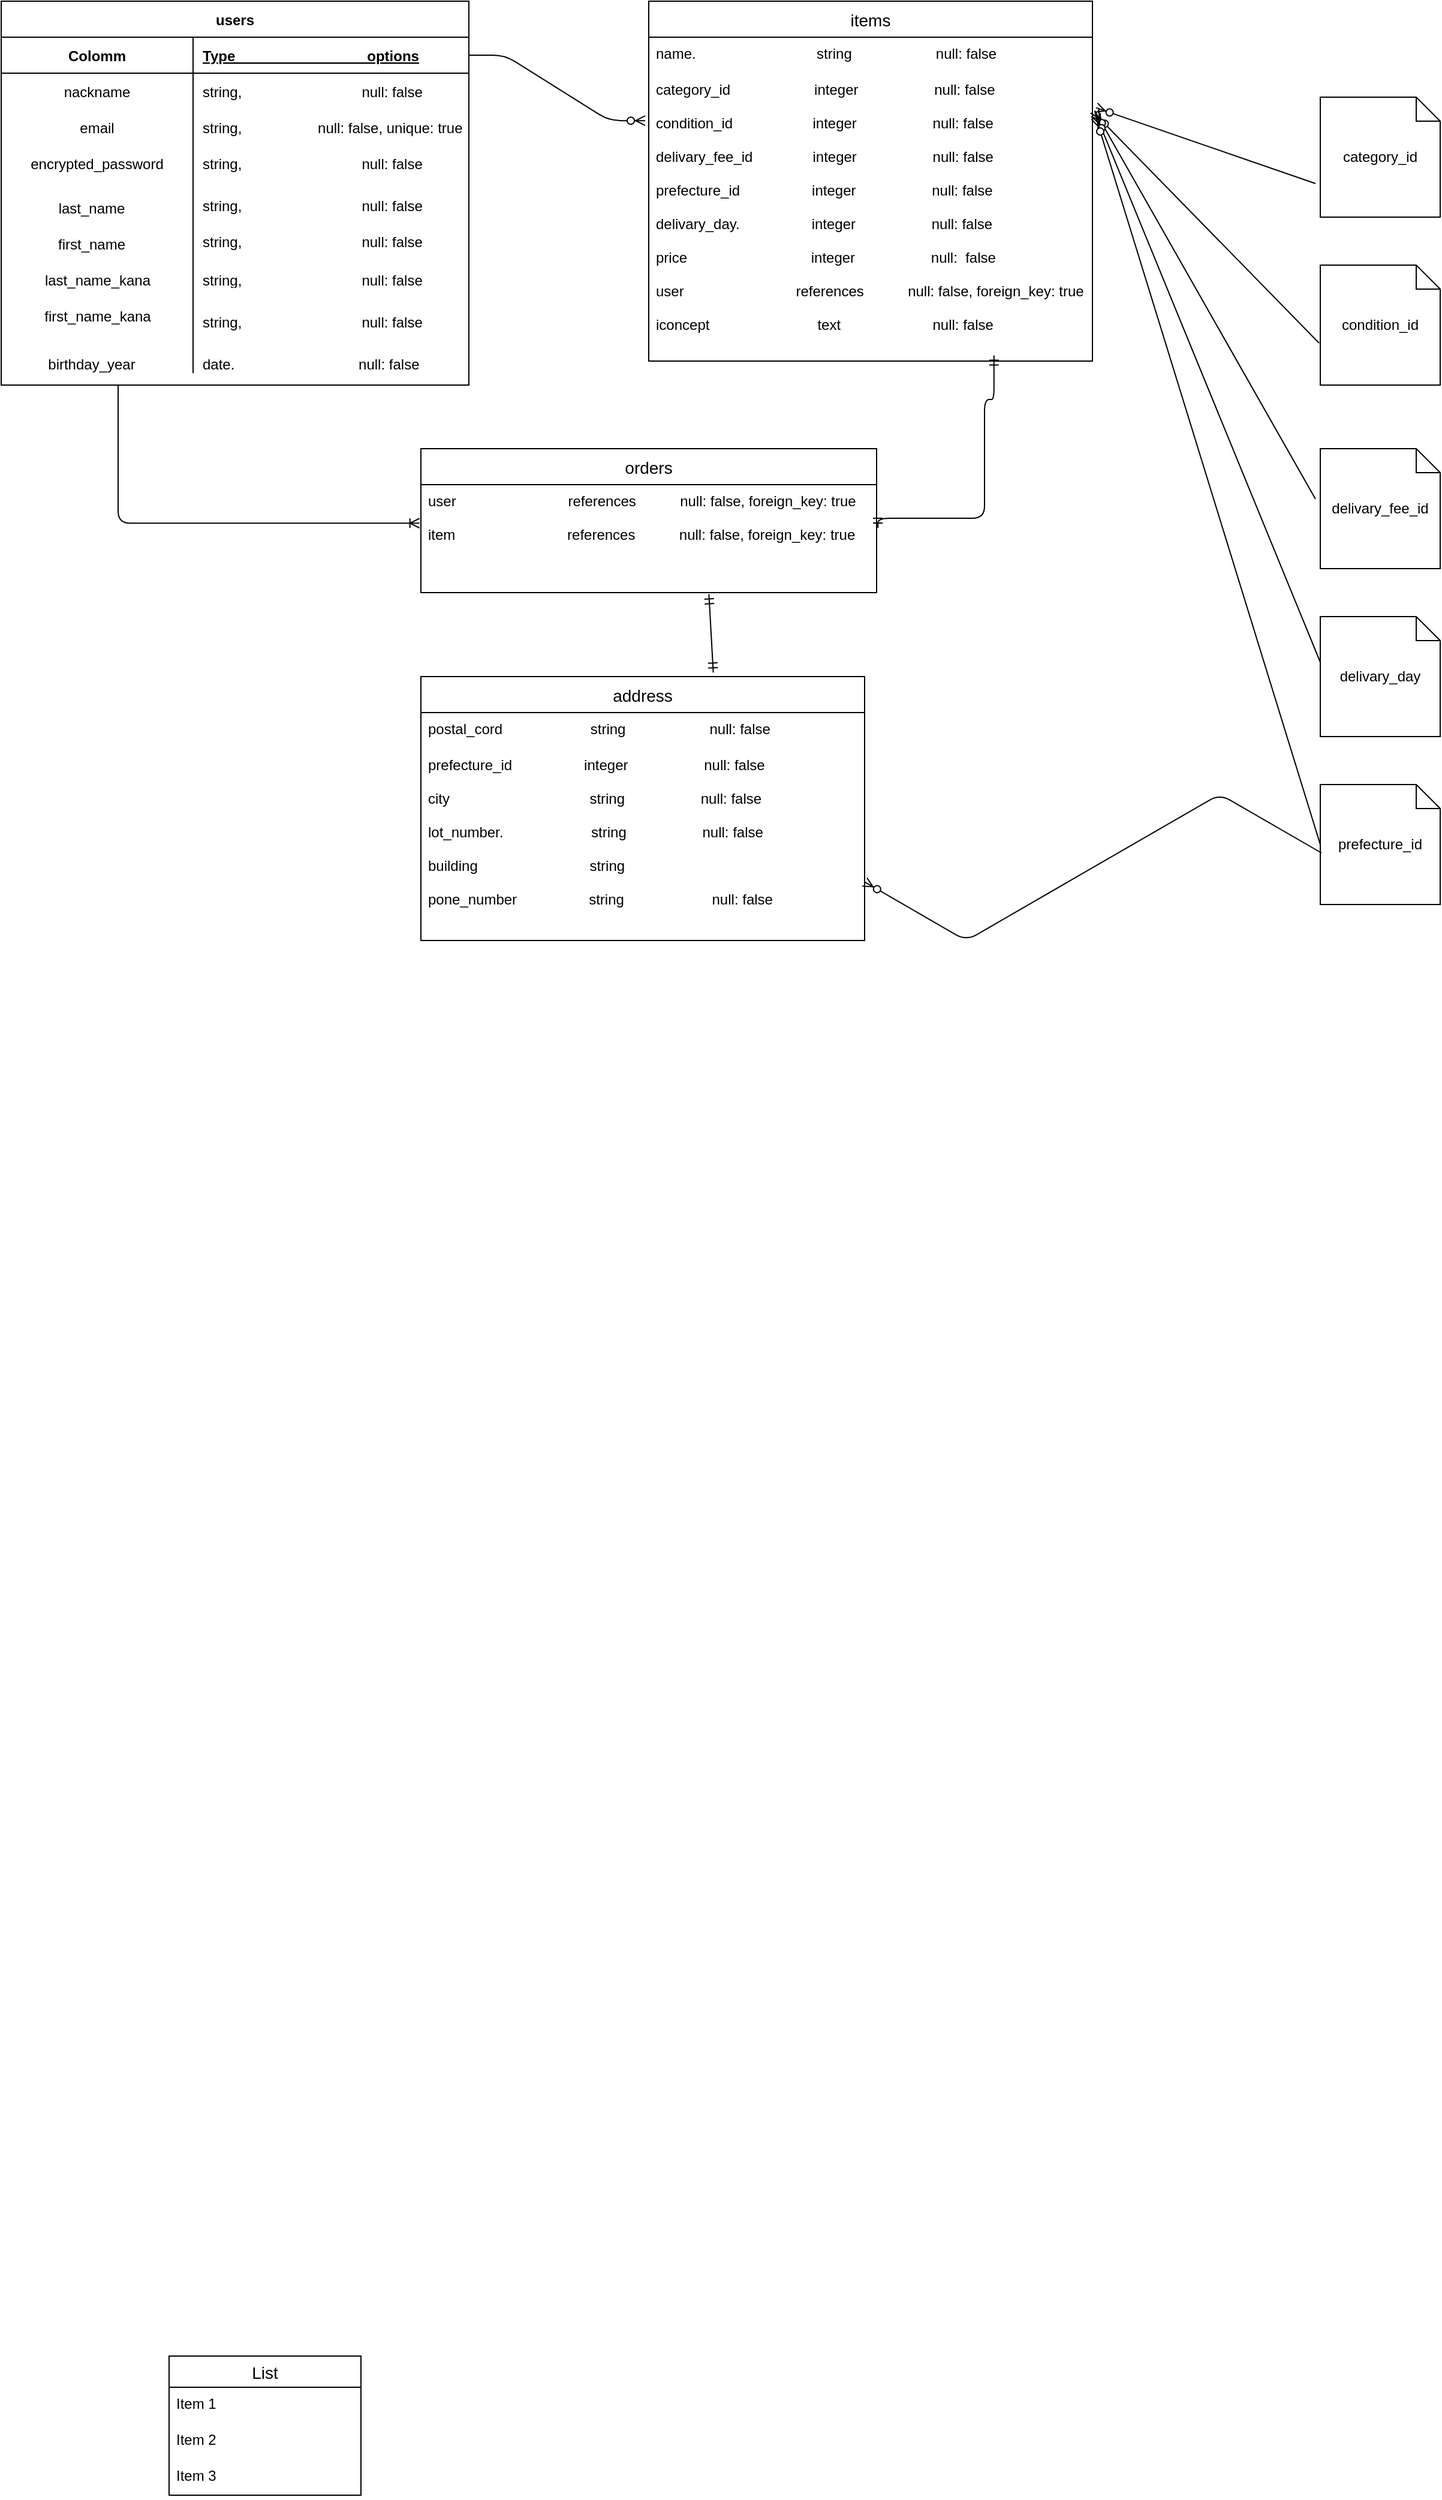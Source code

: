 <mxfile>
    <diagram id="6rxYV_z5v7gB33G_r-bc" name="ページ1">
        <mxGraphModel dx="1072" dy="3091" grid="1" gridSize="10" guides="1" tooltips="1" connect="0" arrows="1" fold="1" page="1" pageScale="1" pageWidth="827" pageHeight="1169" math="0" shadow="0">
            <root>
                <mxCell id="0"/>
                <mxCell id="1" parent="0"/>
                <mxCell id="2" value="List" style="swimlane;fontStyle=0;childLayout=stackLayout;horizontal=1;startSize=26;horizontalStack=0;resizeParent=1;resizeParentMax=0;resizeLast=0;collapsible=1;marginBottom=0;align=center;fontSize=14;" parent="1" vertex="1">
                    <mxGeometry x="150" y="210" width="160" height="116" as="geometry"/>
                </mxCell>
                <mxCell id="3" value="Item 1" style="text;strokeColor=none;fillColor=none;spacingLeft=4;spacingRight=4;overflow=hidden;rotatable=0;points=[[0,0.5],[1,0.5]];portConstraint=eastwest;fontSize=12;" parent="2" vertex="1">
                    <mxGeometry y="26" width="160" height="30" as="geometry"/>
                </mxCell>
                <mxCell id="4" value="Item 2" style="text;strokeColor=none;fillColor=none;spacingLeft=4;spacingRight=4;overflow=hidden;rotatable=0;points=[[0,0.5],[1,0.5]];portConstraint=eastwest;fontSize=12;" parent="2" vertex="1">
                    <mxGeometry y="56" width="160" height="30" as="geometry"/>
                </mxCell>
                <mxCell id="5" value="Item 3" style="text;strokeColor=none;fillColor=none;spacingLeft=4;spacingRight=4;overflow=hidden;rotatable=0;points=[[0,0.5],[1,0.5]];portConstraint=eastwest;fontSize=12;" parent="2" vertex="1">
                    <mxGeometry y="86" width="160" height="30" as="geometry"/>
                </mxCell>
                <mxCell id="20" value="users" style="shape=table;startSize=30;container=1;collapsible=1;childLayout=tableLayout;fixedRows=1;rowLines=0;fontStyle=1;align=center;resizeLast=1;" parent="1" vertex="1">
                    <mxGeometry x="10" y="-1753" width="390" height="320" as="geometry"/>
                </mxCell>
                <mxCell id="21" value="" style="shape=partialRectangle;collapsible=0;dropTarget=0;pointerEvents=0;fillColor=none;top=0;left=0;bottom=1;right=0;points=[[0,0.5],[1,0.5]];portConstraint=eastwest;" parent="20" vertex="1">
                    <mxGeometry y="30" width="390" height="30" as="geometry"/>
                </mxCell>
                <mxCell id="22" value="Colomm" style="shape=partialRectangle;connectable=0;fillColor=none;top=0;left=0;bottom=0;right=0;fontStyle=1;overflow=hidden;" parent="21" vertex="1">
                    <mxGeometry width="160" height="30" as="geometry"/>
                </mxCell>
                <mxCell id="23" value="Type                                 options" style="shape=partialRectangle;connectable=0;fillColor=none;top=0;left=0;bottom=0;right=0;align=left;spacingLeft=6;fontStyle=5;overflow=hidden;" parent="21" vertex="1">
                    <mxGeometry x="160" width="230" height="30" as="geometry"/>
                </mxCell>
                <mxCell id="24" value="" style="shape=partialRectangle;collapsible=0;dropTarget=0;pointerEvents=0;fillColor=none;top=0;left=0;bottom=0;right=0;points=[[0,0.5],[1,0.5]];portConstraint=eastwest;" parent="20" vertex="1">
                    <mxGeometry y="60" width="390" height="30" as="geometry"/>
                </mxCell>
                <mxCell id="25" value="nackname" style="shape=partialRectangle;connectable=0;fillColor=none;top=0;left=0;bottom=0;right=0;editable=1;overflow=hidden;" parent="24" vertex="1">
                    <mxGeometry width="160" height="30" as="geometry"/>
                </mxCell>
                <mxCell id="26" value="string,                              null: false" style="shape=partialRectangle;connectable=0;fillColor=none;top=0;left=0;bottom=0;right=0;align=left;spacingLeft=6;overflow=hidden;" parent="24" vertex="1">
                    <mxGeometry x="160" width="230" height="30" as="geometry"/>
                </mxCell>
                <mxCell id="27" value="" style="shape=partialRectangle;collapsible=0;dropTarget=0;pointerEvents=0;fillColor=none;top=0;left=0;bottom=0;right=0;points=[[0,0.5],[1,0.5]];portConstraint=eastwest;" parent="20" vertex="1">
                    <mxGeometry y="90" width="390" height="30" as="geometry"/>
                </mxCell>
                <mxCell id="28" value="email" style="shape=partialRectangle;connectable=0;fillColor=none;top=0;left=0;bottom=0;right=0;editable=1;overflow=hidden;" parent="27" vertex="1">
                    <mxGeometry width="160" height="30" as="geometry"/>
                </mxCell>
                <mxCell id="29" value="string,                   null: false, unique: true" style="shape=partialRectangle;connectable=0;fillColor=none;top=0;left=0;bottom=0;right=0;align=left;spacingLeft=6;overflow=hidden;" parent="27" vertex="1">
                    <mxGeometry x="160" width="230" height="30" as="geometry"/>
                </mxCell>
                <mxCell id="30" value="" style="shape=partialRectangle;collapsible=0;dropTarget=0;pointerEvents=0;fillColor=none;top=0;left=0;bottom=0;right=0;points=[[0,0.5],[1,0.5]];portConstraint=eastwest;" parent="20" vertex="1">
                    <mxGeometry y="120" width="390" height="30" as="geometry"/>
                </mxCell>
                <mxCell id="31" value="encrypted_password" style="shape=partialRectangle;connectable=0;fillColor=none;top=0;left=0;bottom=0;right=0;editable=1;overflow=hidden;" parent="30" vertex="1">
                    <mxGeometry width="160" height="30" as="geometry"/>
                </mxCell>
                <mxCell id="32" value="string,                              null: false" style="shape=partialRectangle;connectable=0;fillColor=none;top=0;left=0;bottom=0;right=0;align=left;spacingLeft=6;overflow=hidden;" parent="30" vertex="1">
                    <mxGeometry x="160" width="230" height="30" as="geometry"/>
                </mxCell>
                <mxCell id="41" value="" style="shape=partialRectangle;collapsible=0;dropTarget=0;pointerEvents=0;fillColor=none;top=0;left=0;bottom=0;right=0;points=[[0,0.5],[1,0.5]];portConstraint=eastwest;" parent="20" vertex="1">
                    <mxGeometry y="150" width="390" height="40" as="geometry"/>
                </mxCell>
                <mxCell id="42" value="" style="shape=partialRectangle;connectable=0;fillColor=none;top=0;left=0;bottom=0;right=0;editable=1;overflow=hidden;" parent="41" vertex="1">
                    <mxGeometry width="160" height="40" as="geometry"/>
                </mxCell>
                <mxCell id="43" value="string,                              null: false" style="shape=partialRectangle;connectable=0;fillColor=none;top=0;left=0;bottom=0;right=0;align=left;spacingLeft=6;overflow=hidden;" parent="41" vertex="1">
                    <mxGeometry x="160" width="230" height="40" as="geometry"/>
                </mxCell>
                <mxCell id="46" value="" style="shape=partialRectangle;collapsible=0;dropTarget=0;pointerEvents=0;fillColor=none;top=0;left=0;bottom=0;right=0;points=[[0,0.5],[1,0.5]];portConstraint=eastwest;" parent="20" vertex="1">
                    <mxGeometry y="190" width="390" height="20" as="geometry"/>
                </mxCell>
                <mxCell id="47" value="" style="shape=partialRectangle;connectable=0;fillColor=none;top=0;left=0;bottom=0;right=0;editable=1;overflow=hidden;" parent="46" vertex="1">
                    <mxGeometry width="160" height="20" as="geometry"/>
                </mxCell>
                <mxCell id="48" value="string,                              null: false" style="shape=partialRectangle;connectable=0;fillColor=none;top=0;left=0;bottom=0;right=0;align=left;spacingLeft=6;overflow=hidden;" parent="46" vertex="1">
                    <mxGeometry x="160" width="230" height="20" as="geometry"/>
                </mxCell>
                <mxCell id="50" value="" style="shape=partialRectangle;collapsible=0;dropTarget=0;pointerEvents=0;fillColor=none;top=0;left=0;bottom=0;right=0;points=[[0,0.5],[1,0.5]];portConstraint=eastwest;" parent="20" vertex="1">
                    <mxGeometry y="210" width="390" height="30" as="geometry"/>
                </mxCell>
                <mxCell id="51" value="" style="shape=partialRectangle;connectable=0;fillColor=none;top=0;left=0;bottom=0;right=0;editable=1;overflow=hidden;" parent="50" vertex="1">
                    <mxGeometry width="160" height="30" as="geometry"/>
                </mxCell>
                <mxCell id="52" value="&#10;string,                              null: false" style="shape=partialRectangle;connectable=0;fillColor=none;top=0;left=0;bottom=0;right=0;align=left;spacingLeft=6;overflow=hidden;" parent="50" vertex="1">
                    <mxGeometry x="160" width="230" height="30" as="geometry"/>
                </mxCell>
                <mxCell id="58" value="" style="shape=partialRectangle;collapsible=0;dropTarget=0;pointerEvents=0;fillColor=none;top=0;left=0;bottom=0;right=0;points=[[0,0.5],[1,0.5]];portConstraint=eastwest;" parent="20" vertex="1">
                    <mxGeometry y="240" width="390" height="40" as="geometry"/>
                </mxCell>
                <mxCell id="59" value="" style="shape=partialRectangle;connectable=0;fillColor=none;top=0;left=0;bottom=0;right=0;editable=1;overflow=hidden;" parent="58" vertex="1">
                    <mxGeometry width="160" height="40" as="geometry"/>
                </mxCell>
                <mxCell id="60" value="&#10;string,                              null: false" style="shape=partialRectangle;connectable=0;fillColor=none;top=0;left=0;bottom=0;right=0;align=left;spacingLeft=6;overflow=hidden;" parent="58" vertex="1">
                    <mxGeometry x="160" width="230" height="40" as="geometry"/>
                </mxCell>
                <mxCell id="54" value="" style="shape=partialRectangle;collapsible=0;dropTarget=0;pointerEvents=0;fillColor=none;top=0;left=0;bottom=0;right=0;points=[[0,0.5],[1,0.5]];portConstraint=eastwest;" parent="20" vertex="1">
                    <mxGeometry y="280" width="390" height="30" as="geometry"/>
                </mxCell>
                <mxCell id="55" value="" style="shape=partialRectangle;connectable=0;fillColor=none;top=0;left=0;bottom=0;right=0;editable=1;overflow=hidden;" parent="54" vertex="1">
                    <mxGeometry width="160" height="30" as="geometry"/>
                </mxCell>
                <mxCell id="56" value="&#10;date.                               null: false" style="shape=partialRectangle;connectable=0;fillColor=none;top=0;left=0;bottom=0;right=0;align=left;spacingLeft=6;overflow=hidden;" parent="54" vertex="1">
                    <mxGeometry x="160" width="230" height="30" as="geometry"/>
                </mxCell>
                <mxCell id="35" value="last_name" style="text;html=1;align=center;verticalAlign=middle;resizable=0;points=[];autosize=1;strokeColor=none;" parent="1" vertex="1">
                    <mxGeometry x="50" y="-1590" width="70" height="20" as="geometry"/>
                </mxCell>
                <mxCell id="36" value="first_name" style="text;html=1;align=center;verticalAlign=middle;resizable=0;points=[];autosize=1;strokeColor=none;" parent="1" vertex="1">
                    <mxGeometry x="50" y="-1560" width="70" height="20" as="geometry"/>
                </mxCell>
                <mxCell id="37" value="last_name_kana" style="text;html=1;align=center;verticalAlign=middle;resizable=0;points=[];autosize=1;strokeColor=none;" parent="1" vertex="1">
                    <mxGeometry x="40" y="-1530" width="100" height="20" as="geometry"/>
                </mxCell>
                <mxCell id="38" value="first_name_kana&lt;br&gt;" style="text;html=1;align=center;verticalAlign=middle;resizable=0;points=[];autosize=1;strokeColor=none;" parent="1" vertex="1">
                    <mxGeometry x="40" y="-1500" width="100" height="20" as="geometry"/>
                </mxCell>
                <mxCell id="39" value="birthday_year" style="text;html=1;align=center;verticalAlign=middle;resizable=0;points=[];autosize=1;strokeColor=none;" parent="1" vertex="1">
                    <mxGeometry x="40" y="-1460" width="90" height="20" as="geometry"/>
                </mxCell>
                <mxCell id="87" value="items" style="swimlane;fontStyle=0;childLayout=stackLayout;horizontal=1;startSize=30;horizontalStack=0;resizeParent=1;resizeParentMax=0;resizeLast=0;collapsible=1;marginBottom=0;align=center;fontSize=14;" parent="1" vertex="1">
                    <mxGeometry x="550" y="-1753" width="370" height="300" as="geometry"/>
                </mxCell>
                <mxCell id="88" value="name.    　　                   string                     null: false" style="text;strokeColor=none;fillColor=none;spacingLeft=4;spacingRight=4;overflow=hidden;rotatable=0;points=[[0,0.5],[1,0.5]];portConstraint=eastwest;fontSize=12;" parent="87" vertex="1">
                    <mxGeometry y="30" width="370" height="30" as="geometry"/>
                </mxCell>
                <mxCell id="89" value="category_id                     integer                   null: false&#10;&#10;condition_id                    integer                   null: false&#10; &#10;delivary_fee_id               integer                   null: false&#10;&#10;prefecture_id                  integer                   null: false&#10;&#10;delivary_day.                  integer                   null: false&#10;&#10;price                               integer                   null:  false&#10;&#10;user                            references           null: false, foreign_key: true&#10;&#10;iconcept                           text                       null: false" style="text;strokeColor=none;fillColor=none;spacingLeft=4;spacingRight=4;overflow=hidden;rotatable=0;points=[[0,0.5],[1,0.5]];portConstraint=eastwest;fontSize=12;" parent="87" vertex="1">
                    <mxGeometry y="60" width="370" height="240" as="geometry"/>
                </mxCell>
                <mxCell id="95" value="orders" style="swimlane;fontStyle=0;childLayout=stackLayout;horizontal=1;startSize=30;horizontalStack=0;resizeParent=1;resizeParentMax=0;resizeLast=0;collapsible=1;marginBottom=0;align=center;fontSize=14;" parent="1" vertex="1">
                    <mxGeometry x="360" y="-1380" width="380" height="120" as="geometry"/>
                </mxCell>
                <mxCell id="96" value="user                            references           null: false, foreign_key: true&#10;&#10;item                            references           null: false, foreign_key: true&#10;&#10;" style="text;strokeColor=none;fillColor=none;spacingLeft=4;spacingRight=4;overflow=hidden;rotatable=0;points=[[0,0.5],[1,0.5]];portConstraint=eastwest;fontSize=12;" parent="95" vertex="1">
                    <mxGeometry y="30" width="380" height="90" as="geometry"/>
                </mxCell>
                <mxCell id="98" value="address" style="swimlane;fontStyle=0;childLayout=stackLayout;horizontal=1;startSize=30;horizontalStack=0;resizeParent=1;resizeParentMax=0;resizeLast=0;collapsible=1;marginBottom=0;align=center;fontSize=14;" parent="1" vertex="1">
                    <mxGeometry x="360" y="-1190" width="370" height="220" as="geometry"/>
                </mxCell>
                <mxCell id="99" value="postal_cord                      string                     null: false" style="text;strokeColor=none;fillColor=none;spacingLeft=4;spacingRight=4;overflow=hidden;rotatable=0;points=[[0,0.5],[1,0.5]];portConstraint=eastwest;fontSize=12;" parent="98" vertex="1">
                    <mxGeometry y="30" width="370" height="30" as="geometry"/>
                </mxCell>
                <mxCell id="100" value="prefecture_id                  integer                   null: false&#10;&#10;city                                   string                   null: false&#10; &#10;lot_number.                      string                   null: false&#10;&#10;building                            string                   &#10;&#10;pone_number                  string                      null: false" style="text;strokeColor=none;fillColor=none;spacingLeft=4;spacingRight=4;overflow=hidden;rotatable=0;points=[[0,0.5],[1,0.5]];portConstraint=eastwest;fontSize=12;" parent="98" vertex="1">
                    <mxGeometry y="60" width="370" height="160" as="geometry"/>
                </mxCell>
                <mxCell id="108" value="&lt;span style=&quot;text-align: left&quot;&gt;category_id&lt;/span&gt;" style="shape=note;size=20;whiteSpace=wrap;html=1;" parent="1" vertex="1">
                    <mxGeometry x="1110" y="-1673" width="100" height="100" as="geometry"/>
                </mxCell>
                <mxCell id="110" value="&lt;span style=&quot;text-align: left&quot;&gt;condition_id&lt;/span&gt;" style="shape=note;size=20;whiteSpace=wrap;html=1;" parent="1" vertex="1">
                    <mxGeometry x="1110" y="-1533" width="100" height="100" as="geometry"/>
                </mxCell>
                <mxCell id="111" value="&lt;span style=&quot;text-align: left&quot;&gt;delivary_fee_id&lt;/span&gt;" style="shape=note;size=20;whiteSpace=wrap;html=1;" parent="1" vertex="1">
                    <mxGeometry x="1110" y="-1380" width="100" height="100" as="geometry"/>
                </mxCell>
                <mxCell id="112" value="&lt;span style=&quot;text-align: left&quot;&gt;prefecture_id&lt;/span&gt;" style="shape=note;size=20;whiteSpace=wrap;html=1;" parent="1" vertex="1">
                    <mxGeometry x="1110" y="-1100" width="100" height="100" as="geometry"/>
                </mxCell>
                <mxCell id="113" value="&lt;span style=&quot;text-align: left&quot;&gt;delivary_day&lt;/span&gt;" style="shape=note;size=20;whiteSpace=wrap;html=1;" parent="1" vertex="1">
                    <mxGeometry x="1110" y="-1240" width="100" height="100" as="geometry"/>
                </mxCell>
                <mxCell id="116" value="" style="fontSize=12;html=1;endArrow=ERzeroToMany;endFill=1;elbow=vertical;entryX=1.008;entryY=0.12;entryDx=0;entryDy=0;entryPerimeter=0;exitX=-0.04;exitY=0.72;exitDx=0;exitDy=0;exitPerimeter=0;" parent="1" source="108" target="89" edge="1">
                    <mxGeometry width="100" height="100" relative="1" as="geometry">
                        <mxPoint x="968.3" y="-1520" as="sourcePoint"/>
                        <mxPoint x="1068.3" y="-1620" as="targetPoint"/>
                    </mxGeometry>
                </mxCell>
                <mxCell id="117" value="" style="fontSize=12;html=1;endArrow=ERzeroToMany;endFill=1;elbow=vertical;exitX=-0.01;exitY=0.65;exitDx=0;exitDy=0;exitPerimeter=0;entryX=1.005;entryY=0.14;entryDx=0;entryDy=0;entryPerimeter=0;" parent="1" source="110" target="89" edge="1">
                    <mxGeometry width="100" height="100" relative="1" as="geometry">
                        <mxPoint x="1030" y="-1450" as="sourcePoint"/>
                        <mxPoint x="940" y="-1670" as="targetPoint"/>
                    </mxGeometry>
                </mxCell>
                <mxCell id="118" value="" style="fontSize=12;html=1;endArrow=ERzeroToMany;endFill=1;elbow=vertical;exitX=-0.04;exitY=0.42;exitDx=0;exitDy=0;exitPerimeter=0;entryX=1.005;entryY=0.13;entryDx=0;entryDy=0;entryPerimeter=0;" parent="1" source="111" target="89" edge="1">
                    <mxGeometry width="100" height="100" relative="1" as="geometry">
                        <mxPoint x="930" y="-1350" as="sourcePoint"/>
                        <mxPoint x="1030" y="-1450" as="targetPoint"/>
                    </mxGeometry>
                </mxCell>
                <mxCell id="119" value="" style="fontSize=12;html=1;endArrow=ERzeroToMany;endFill=1;exitX=0;exitY=0.38;exitDx=0;exitDy=0;exitPerimeter=0;entryX=1.008;entryY=0.145;entryDx=0;entryDy=0;entryPerimeter=0;" parent="1" source="113" target="89" edge="1">
                    <mxGeometry width="100" height="100" relative="1" as="geometry">
                        <mxPoint x="930" y="-1350" as="sourcePoint"/>
                        <mxPoint x="1030" y="-1450" as="targetPoint"/>
                    </mxGeometry>
                </mxCell>
                <mxCell id="120" value="" style="fontSize=12;html=1;endArrow=ERzeroToMany;endFill=1;exitX=0;exitY=0.5;exitDx=0;exitDy=0;exitPerimeter=0;entryX=1.008;entryY=0.155;entryDx=0;entryDy=0;entryPerimeter=0;" parent="1" source="112" target="89" edge="1">
                    <mxGeometry width="100" height="100" relative="1" as="geometry">
                        <mxPoint x="940" y="-1230" as="sourcePoint"/>
                        <mxPoint x="1040" y="-1330" as="targetPoint"/>
                    </mxGeometry>
                </mxCell>
                <mxCell id="121" value="" style="edgeStyle=isometricEdgeStyle;fontSize=12;html=1;endArrow=ERzeroToMany;endFill=1;elbow=vertical;exitX=0.01;exitY=0.57;exitDx=0;exitDy=0;exitPerimeter=0;entryX=1;entryY=0.695;entryDx=0;entryDy=0;entryPerimeter=0;" parent="1" source="112" target="100" edge="1">
                    <mxGeometry width="100" height="100" relative="1" as="geometry">
                        <mxPoint x="860" y="-1070" as="sourcePoint"/>
                        <mxPoint x="960" y="-1170" as="targetPoint"/>
                    </mxGeometry>
                </mxCell>
                <mxCell id="123" value="" style="fontSize=12;html=1;endArrow=ERmandOne;startArrow=ERmandOne;entryX=0.632;entryY=1.014;entryDx=0;entryDy=0;entryPerimeter=0;exitX=0.659;exitY=-0.015;exitDx=0;exitDy=0;exitPerimeter=0;" parent="1" source="98" target="96" edge="1">
                    <mxGeometry width="100" height="100" relative="1" as="geometry">
                        <mxPoint x="600" y="-1200" as="sourcePoint"/>
                        <mxPoint x="920" y="-1170" as="targetPoint"/>
                        <Array as="points"/>
                    </mxGeometry>
                </mxCell>
                <mxCell id="124" value="" style="fontSize=12;html=1;endArrow=ERmandOne;startArrow=ERmandOne;entryX=0.778;entryY=0.98;entryDx=0;entryDy=0;entryPerimeter=0;exitX=1.003;exitY=0.4;exitDx=0;exitDy=0;exitPerimeter=0;edgeStyle=orthogonalEdgeStyle;" parent="1" source="96" target="89" edge="1">
                    <mxGeometry width="100" height="100" relative="1" as="geometry">
                        <mxPoint x="660" y="-1070" as="sourcePoint"/>
                        <mxPoint x="760" y="-1170" as="targetPoint"/>
                        <Array as="points">
                            <mxPoint x="830" y="-1322"/>
                            <mxPoint x="830" y="-1421"/>
                            <mxPoint x="838" y="-1421"/>
                        </Array>
                    </mxGeometry>
                </mxCell>
                <mxCell id="125" value="" style="edgeStyle=orthogonalEdgeStyle;fontSize=12;html=1;endArrow=ERoneToMany;entryX=-0.003;entryY=0.357;entryDx=0;entryDy=0;entryPerimeter=0;exitX=0.25;exitY=1;exitDx=0;exitDy=0;" parent="1" source="20" target="96" edge="1">
                    <mxGeometry width="100" height="100" relative="1" as="geometry">
                        <mxPoint x="50" y="-1430" as="sourcePoint"/>
                        <mxPoint x="390" y="-1360" as="targetPoint"/>
                    </mxGeometry>
                </mxCell>
                <mxCell id="126" value="" style="edgeStyle=entityRelationEdgeStyle;fontSize=12;html=1;endArrow=ERzeroToMany;endFill=1;entryX=-0.008;entryY=0.165;entryDx=0;entryDy=0;entryPerimeter=0;exitX=1;exitY=0.5;exitDx=0;exitDy=0;" parent="1" source="21" target="89" edge="1">
                    <mxGeometry width="100" height="100" relative="1" as="geometry">
                        <mxPoint x="290" y="-1510" as="sourcePoint"/>
                        <mxPoint x="390" y="-1610" as="targetPoint"/>
                    </mxGeometry>
                </mxCell>
            </root>
        </mxGraphModel>
    </diagram>
</mxfile>